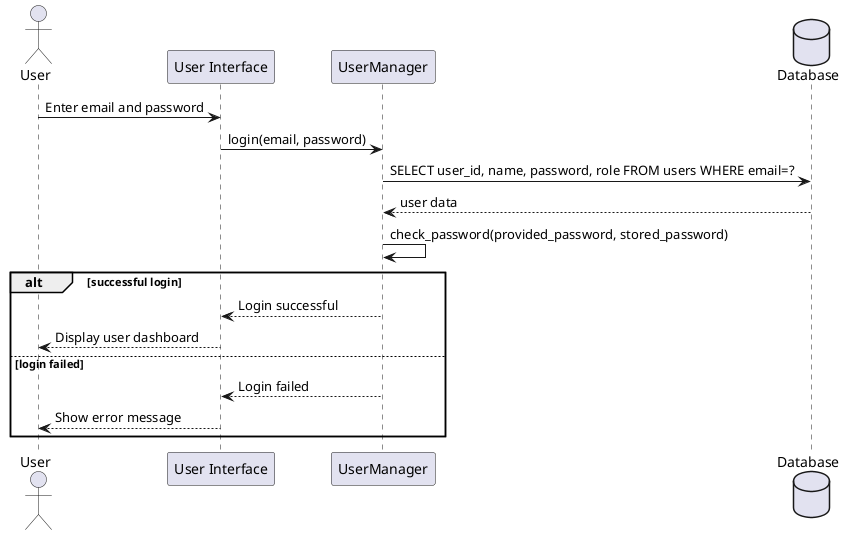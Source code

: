 @startuml
actor User
participant "User Interface"
participant UserManager
database "Database"

User -> "User Interface" : Enter email and password
"User Interface" -> UserManager : login(email, password)
UserManager -> Database : SELECT user_id, name, password, role FROM users WHERE email=?
Database --> UserManager : user data
UserManager -> UserManager : check_password(provided_password, stored_password)
alt successful login
    UserManager --> "User Interface" : Login successful
    "User Interface" --> User : Display user dashboard
else login failed
    UserManager --> "User Interface" : Login failed
    "User Interface" --> User : Show error message
end

@enduml
